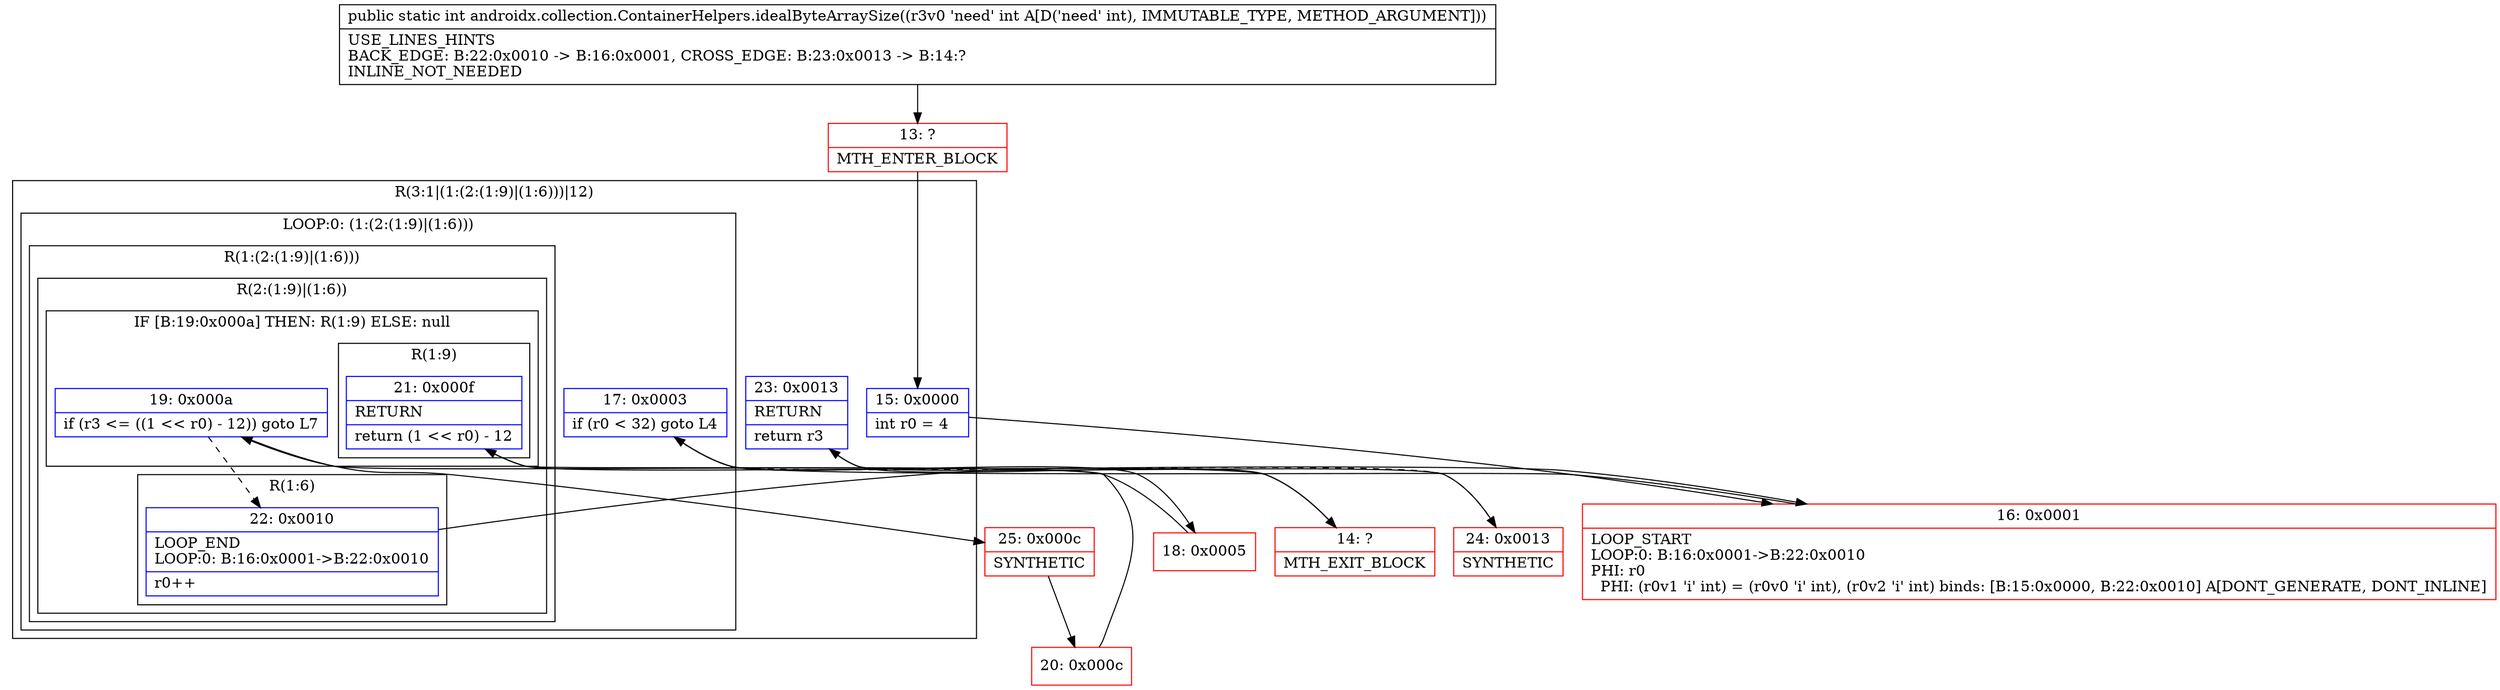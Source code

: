 digraph "CFG forandroidx.collection.ContainerHelpers.idealByteArraySize(I)I" {
subgraph cluster_Region_1224759640 {
label = "R(3:1|(1:(2:(1:9)|(1:6)))|12)";
node [shape=record,color=blue];
Node_15 [shape=record,label="{15\:\ 0x0000|int r0 = 4\l}"];
subgraph cluster_LoopRegion_985434637 {
label = "LOOP:0: (1:(2:(1:9)|(1:6)))";
node [shape=record,color=blue];
Node_17 [shape=record,label="{17\:\ 0x0003|if (r0 \< 32) goto L4\l}"];
subgraph cluster_Region_1904208164 {
label = "R(1:(2:(1:9)|(1:6)))";
node [shape=record,color=blue];
subgraph cluster_Region_1749807031 {
label = "R(2:(1:9)|(1:6))";
node [shape=record,color=blue];
subgraph cluster_IfRegion_1159936308 {
label = "IF [B:19:0x000a] THEN: R(1:9) ELSE: null";
node [shape=record,color=blue];
Node_19 [shape=record,label="{19\:\ 0x000a|if (r3 \<= ((1 \<\< r0) \- 12)) goto L7\l}"];
subgraph cluster_Region_237138513 {
label = "R(1:9)";
node [shape=record,color=blue];
Node_21 [shape=record,label="{21\:\ 0x000f|RETURN\l|return (1 \<\< r0) \- 12\l}"];
}
}
subgraph cluster_Region_1357945035 {
label = "R(1:6)";
node [shape=record,color=blue];
Node_22 [shape=record,label="{22\:\ 0x0010|LOOP_END\lLOOP:0: B:16:0x0001\-\>B:22:0x0010\l|r0++\l}"];
}
}
}
}
Node_23 [shape=record,label="{23\:\ 0x0013|RETURN\l|return r3\l}"];
}
Node_13 [shape=record,color=red,label="{13\:\ ?|MTH_ENTER_BLOCK\l}"];
Node_16 [shape=record,color=red,label="{16\:\ 0x0001|LOOP_START\lLOOP:0: B:16:0x0001\-\>B:22:0x0010\lPHI: r0 \l  PHI: (r0v1 'i' int) = (r0v0 'i' int), (r0v2 'i' int) binds: [B:15:0x0000, B:22:0x0010] A[DONT_GENERATE, DONT_INLINE]\l}"];
Node_18 [shape=record,color=red,label="{18\:\ 0x0005}"];
Node_25 [shape=record,color=red,label="{25\:\ 0x000c|SYNTHETIC\l}"];
Node_20 [shape=record,color=red,label="{20\:\ 0x000c}"];
Node_14 [shape=record,color=red,label="{14\:\ ?|MTH_EXIT_BLOCK\l}"];
Node_24 [shape=record,color=red,label="{24\:\ 0x0013|SYNTHETIC\l}"];
MethodNode[shape=record,label="{public static int androidx.collection.ContainerHelpers.idealByteArraySize((r3v0 'need' int A[D('need' int), IMMUTABLE_TYPE, METHOD_ARGUMENT]))  | USE_LINES_HINTS\lBACK_EDGE: B:22:0x0010 \-\> B:16:0x0001, CROSS_EDGE: B:23:0x0013 \-\> B:14:?\lINLINE_NOT_NEEDED\l}"];
MethodNode -> Node_13;Node_15 -> Node_16;
Node_17 -> Node_18;
Node_17 -> Node_24[style=dashed];
Node_19 -> Node_22[style=dashed];
Node_19 -> Node_25;
Node_21 -> Node_14;
Node_22 -> Node_16;
Node_23 -> Node_14;
Node_13 -> Node_15;
Node_16 -> Node_17;
Node_18 -> Node_19;
Node_25 -> Node_20;
Node_20 -> Node_21;
Node_24 -> Node_23;
}

